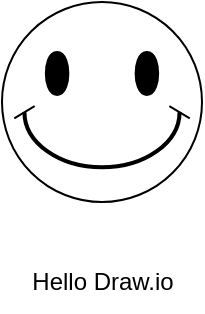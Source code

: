 <mxfile version="20.2.3" type="github">
  <diagram id="9ukSp3C8Y-Nwn_xwPwIa" name="第 1 页">
    <mxGraphModel dx="946" dy="543" grid="1" gridSize="10" guides="1" tooltips="1" connect="1" arrows="1" fold="1" page="1" pageScale="1" pageWidth="827" pageHeight="1169" math="0" shadow="0">
      <root>
        <mxCell id="0" />
        <mxCell id="1" parent="0" />
        <mxCell id="wvke94S_08FStnUz0QJX-3" value="" style="verticalLabelPosition=bottom;verticalAlign=top;html=1;shape=mxgraph.basic.smiley" vertex="1" parent="1">
          <mxGeometry x="340" y="100" width="100" height="100" as="geometry" />
        </mxCell>
        <mxCell id="wvke94S_08FStnUz0QJX-5" value="Hello Draw.io" style="text;html=1;resizable=0;autosize=1;align=center;verticalAlign=middle;points=[];fillColor=none;strokeColor=none;rounded=0;" vertex="1" parent="1">
          <mxGeometry x="345" y="225" width="90" height="30" as="geometry" />
        </mxCell>
      </root>
    </mxGraphModel>
  </diagram>
</mxfile>
